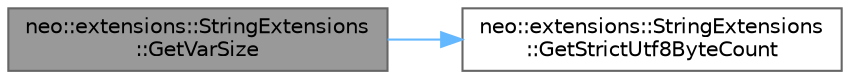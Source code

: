 digraph "neo::extensions::StringExtensions::GetVarSize"
{
 // LATEX_PDF_SIZE
  bgcolor="transparent";
  edge [fontname=Helvetica,fontsize=10,labelfontname=Helvetica,labelfontsize=10];
  node [fontname=Helvetica,fontsize=10,shape=box,height=0.2,width=0.4];
  rankdir="LR";
  Node1 [id="Node000001",label="neo::extensions::StringExtensions\l::GetVarSize",height=0.2,width=0.4,color="gray40", fillcolor="grey60", style="filled", fontcolor="black",tooltip="Gets the size of the specified string encoded in variable-length encoding."];
  Node1 -> Node2 [id="edge1_Node000001_Node000002",color="steelblue1",style="solid",tooltip=" "];
  Node2 [id="Node000002",label="neo::extensions::StringExtensions\l::GetStrictUtf8ByteCount",height=0.2,width=0.4,color="grey40", fillcolor="white", style="filled",URL="$classneo_1_1extensions_1_1_string_extensions.html#a08a9dcb4cc88847c1cb2826b61f5c207",tooltip="Gets the size of the specified string encoded in strict UTF8."];
}
